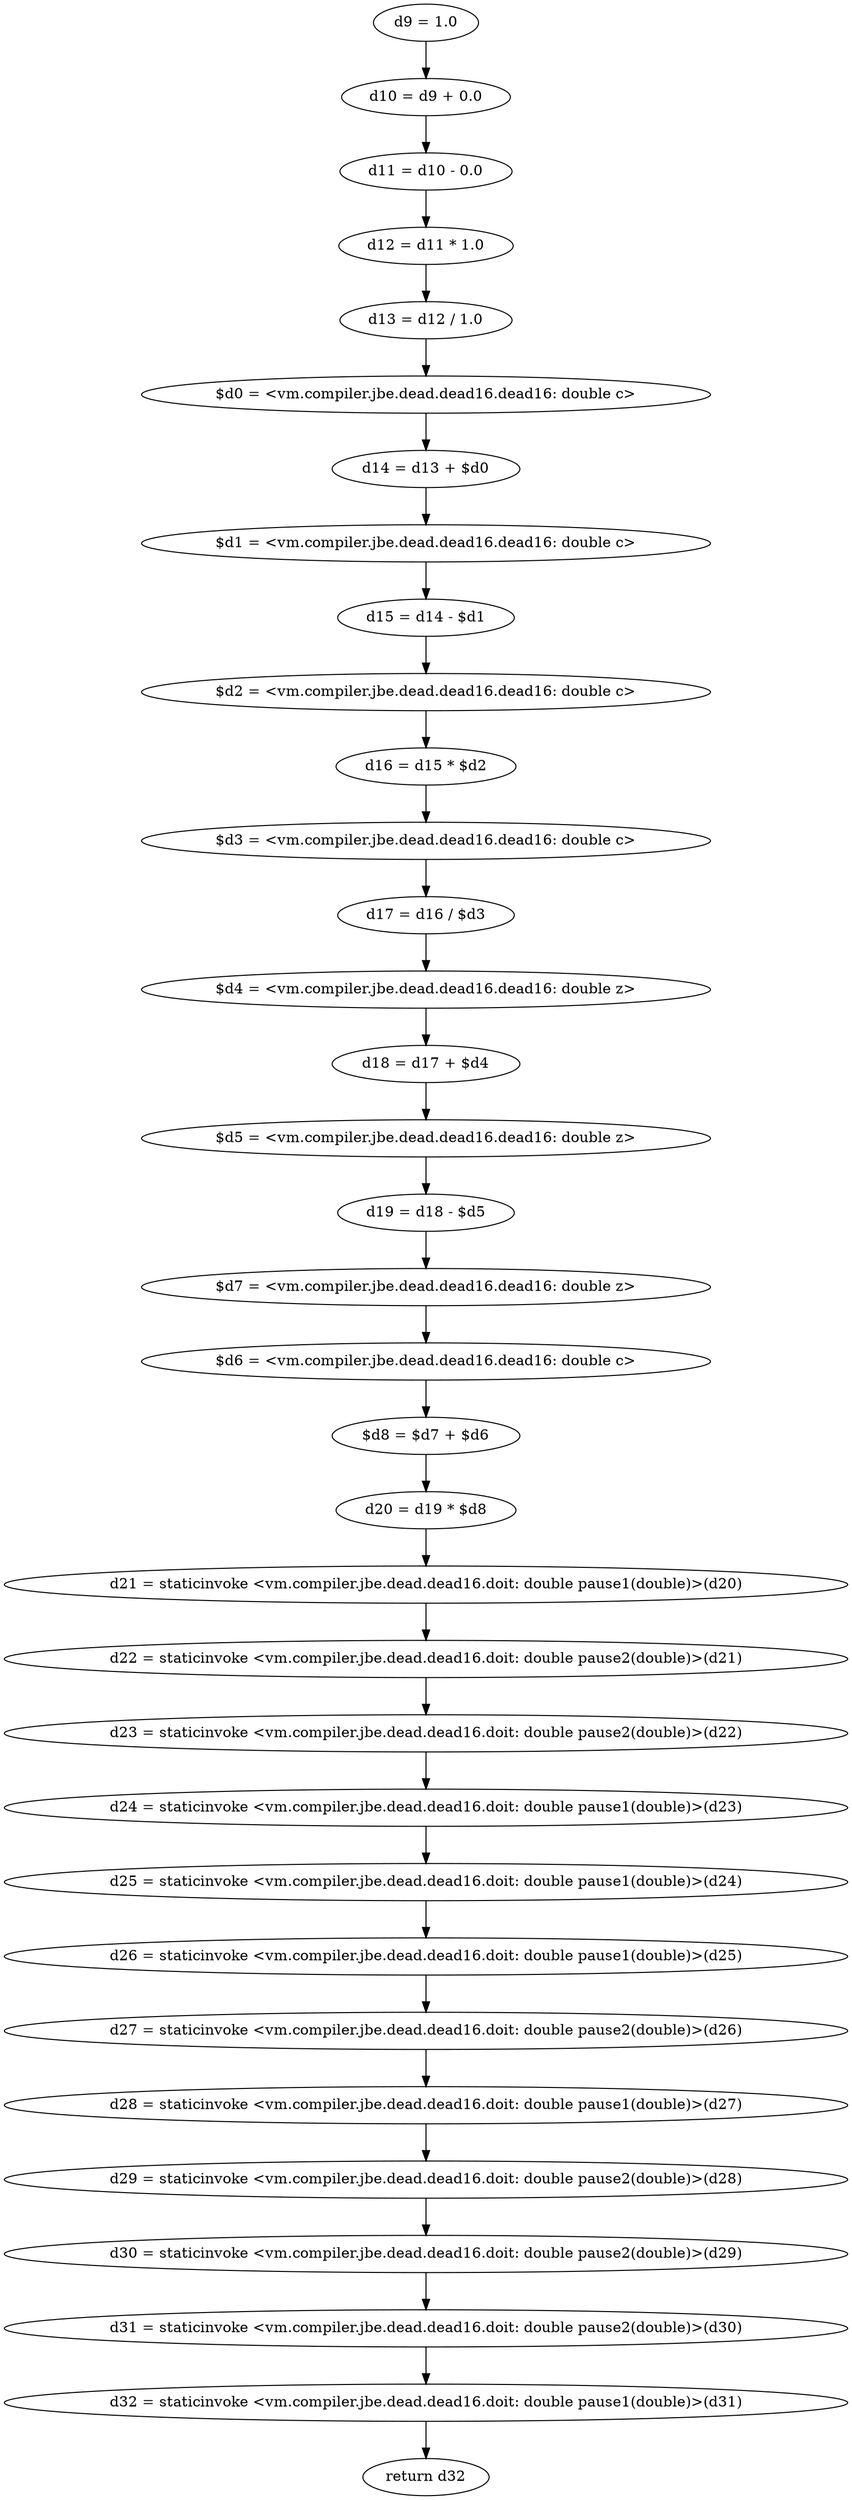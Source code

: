 digraph "unitGraph" {
    "d9 = 1.0"
    "d10 = d9 + 0.0"
    "d11 = d10 - 0.0"
    "d12 = d11 * 1.0"
    "d13 = d12 / 1.0"
    "$d0 = <vm.compiler.jbe.dead.dead16.dead16: double c>"
    "d14 = d13 + $d0"
    "$d1 = <vm.compiler.jbe.dead.dead16.dead16: double c>"
    "d15 = d14 - $d1"
    "$d2 = <vm.compiler.jbe.dead.dead16.dead16: double c>"
    "d16 = d15 * $d2"
    "$d3 = <vm.compiler.jbe.dead.dead16.dead16: double c>"
    "d17 = d16 / $d3"
    "$d4 = <vm.compiler.jbe.dead.dead16.dead16: double z>"
    "d18 = d17 + $d4"
    "$d5 = <vm.compiler.jbe.dead.dead16.dead16: double z>"
    "d19 = d18 - $d5"
    "$d7 = <vm.compiler.jbe.dead.dead16.dead16: double z>"
    "$d6 = <vm.compiler.jbe.dead.dead16.dead16: double c>"
    "$d8 = $d7 + $d6"
    "d20 = d19 * $d8"
    "d21 = staticinvoke <vm.compiler.jbe.dead.dead16.doit: double pause1(double)>(d20)"
    "d22 = staticinvoke <vm.compiler.jbe.dead.dead16.doit: double pause2(double)>(d21)"
    "d23 = staticinvoke <vm.compiler.jbe.dead.dead16.doit: double pause2(double)>(d22)"
    "d24 = staticinvoke <vm.compiler.jbe.dead.dead16.doit: double pause1(double)>(d23)"
    "d25 = staticinvoke <vm.compiler.jbe.dead.dead16.doit: double pause1(double)>(d24)"
    "d26 = staticinvoke <vm.compiler.jbe.dead.dead16.doit: double pause1(double)>(d25)"
    "d27 = staticinvoke <vm.compiler.jbe.dead.dead16.doit: double pause2(double)>(d26)"
    "d28 = staticinvoke <vm.compiler.jbe.dead.dead16.doit: double pause1(double)>(d27)"
    "d29 = staticinvoke <vm.compiler.jbe.dead.dead16.doit: double pause2(double)>(d28)"
    "d30 = staticinvoke <vm.compiler.jbe.dead.dead16.doit: double pause2(double)>(d29)"
    "d31 = staticinvoke <vm.compiler.jbe.dead.dead16.doit: double pause2(double)>(d30)"
    "d32 = staticinvoke <vm.compiler.jbe.dead.dead16.doit: double pause1(double)>(d31)"
    "return d32"
    "d9 = 1.0"->"d10 = d9 + 0.0";
    "d10 = d9 + 0.0"->"d11 = d10 - 0.0";
    "d11 = d10 - 0.0"->"d12 = d11 * 1.0";
    "d12 = d11 * 1.0"->"d13 = d12 / 1.0";
    "d13 = d12 / 1.0"->"$d0 = <vm.compiler.jbe.dead.dead16.dead16: double c>";
    "$d0 = <vm.compiler.jbe.dead.dead16.dead16: double c>"->"d14 = d13 + $d0";
    "d14 = d13 + $d0"->"$d1 = <vm.compiler.jbe.dead.dead16.dead16: double c>";
    "$d1 = <vm.compiler.jbe.dead.dead16.dead16: double c>"->"d15 = d14 - $d1";
    "d15 = d14 - $d1"->"$d2 = <vm.compiler.jbe.dead.dead16.dead16: double c>";
    "$d2 = <vm.compiler.jbe.dead.dead16.dead16: double c>"->"d16 = d15 * $d2";
    "d16 = d15 * $d2"->"$d3 = <vm.compiler.jbe.dead.dead16.dead16: double c>";
    "$d3 = <vm.compiler.jbe.dead.dead16.dead16: double c>"->"d17 = d16 / $d3";
    "d17 = d16 / $d3"->"$d4 = <vm.compiler.jbe.dead.dead16.dead16: double z>";
    "$d4 = <vm.compiler.jbe.dead.dead16.dead16: double z>"->"d18 = d17 + $d4";
    "d18 = d17 + $d4"->"$d5 = <vm.compiler.jbe.dead.dead16.dead16: double z>";
    "$d5 = <vm.compiler.jbe.dead.dead16.dead16: double z>"->"d19 = d18 - $d5";
    "d19 = d18 - $d5"->"$d7 = <vm.compiler.jbe.dead.dead16.dead16: double z>";
    "$d7 = <vm.compiler.jbe.dead.dead16.dead16: double z>"->"$d6 = <vm.compiler.jbe.dead.dead16.dead16: double c>";
    "$d6 = <vm.compiler.jbe.dead.dead16.dead16: double c>"->"$d8 = $d7 + $d6";
    "$d8 = $d7 + $d6"->"d20 = d19 * $d8";
    "d20 = d19 * $d8"->"d21 = staticinvoke <vm.compiler.jbe.dead.dead16.doit: double pause1(double)>(d20)";
    "d21 = staticinvoke <vm.compiler.jbe.dead.dead16.doit: double pause1(double)>(d20)"->"d22 = staticinvoke <vm.compiler.jbe.dead.dead16.doit: double pause2(double)>(d21)";
    "d22 = staticinvoke <vm.compiler.jbe.dead.dead16.doit: double pause2(double)>(d21)"->"d23 = staticinvoke <vm.compiler.jbe.dead.dead16.doit: double pause2(double)>(d22)";
    "d23 = staticinvoke <vm.compiler.jbe.dead.dead16.doit: double pause2(double)>(d22)"->"d24 = staticinvoke <vm.compiler.jbe.dead.dead16.doit: double pause1(double)>(d23)";
    "d24 = staticinvoke <vm.compiler.jbe.dead.dead16.doit: double pause1(double)>(d23)"->"d25 = staticinvoke <vm.compiler.jbe.dead.dead16.doit: double pause1(double)>(d24)";
    "d25 = staticinvoke <vm.compiler.jbe.dead.dead16.doit: double pause1(double)>(d24)"->"d26 = staticinvoke <vm.compiler.jbe.dead.dead16.doit: double pause1(double)>(d25)";
    "d26 = staticinvoke <vm.compiler.jbe.dead.dead16.doit: double pause1(double)>(d25)"->"d27 = staticinvoke <vm.compiler.jbe.dead.dead16.doit: double pause2(double)>(d26)";
    "d27 = staticinvoke <vm.compiler.jbe.dead.dead16.doit: double pause2(double)>(d26)"->"d28 = staticinvoke <vm.compiler.jbe.dead.dead16.doit: double pause1(double)>(d27)";
    "d28 = staticinvoke <vm.compiler.jbe.dead.dead16.doit: double pause1(double)>(d27)"->"d29 = staticinvoke <vm.compiler.jbe.dead.dead16.doit: double pause2(double)>(d28)";
    "d29 = staticinvoke <vm.compiler.jbe.dead.dead16.doit: double pause2(double)>(d28)"->"d30 = staticinvoke <vm.compiler.jbe.dead.dead16.doit: double pause2(double)>(d29)";
    "d30 = staticinvoke <vm.compiler.jbe.dead.dead16.doit: double pause2(double)>(d29)"->"d31 = staticinvoke <vm.compiler.jbe.dead.dead16.doit: double pause2(double)>(d30)";
    "d31 = staticinvoke <vm.compiler.jbe.dead.dead16.doit: double pause2(double)>(d30)"->"d32 = staticinvoke <vm.compiler.jbe.dead.dead16.doit: double pause1(double)>(d31)";
    "d32 = staticinvoke <vm.compiler.jbe.dead.dead16.doit: double pause1(double)>(d31)"->"return d32";
}
